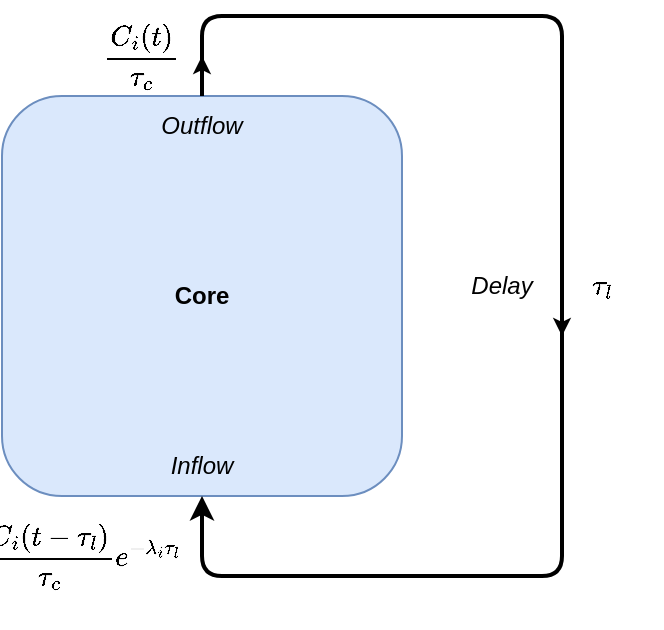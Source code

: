 <mxfile version="22.1.18" type="github">
  <diagram name="Page-1" id="P6eSRARk4GymKliJ5_BG">
    <mxGraphModel dx="1382" dy="744" grid="1" gridSize="10" guides="1" tooltips="1" connect="1" arrows="1" fold="1" page="1" pageScale="1" pageWidth="850" pageHeight="1100" math="1" shadow="0">
      <root>
        <mxCell id="0" />
        <mxCell id="1" parent="0" />
        <mxCell id="MbGP_hijEMX5W_ysb2KC-1" value="Core" style="rounded=1;whiteSpace=wrap;html=1;fontStyle=1;fillColor=#dae8fc;strokeColor=#6c8ebf;" parent="1" vertex="1">
          <mxGeometry x="280" y="240" width="200" height="200" as="geometry" />
        </mxCell>
        <mxCell id="MbGP_hijEMX5W_ysb2KC-3" value="&lt;div&gt;Outflow&lt;/div&gt;" style="text;html=1;strokeColor=none;fillColor=none;align=center;verticalAlign=middle;whiteSpace=wrap;rounded=0;fontStyle=2" parent="1" vertex="1">
          <mxGeometry x="350" y="240" width="60" height="30" as="geometry" />
        </mxCell>
        <mxCell id="MbGP_hijEMX5W_ysb2KC-4" value="Inflow" style="text;html=1;strokeColor=none;fillColor=none;align=center;verticalAlign=middle;whiteSpace=wrap;rounded=0;fontStyle=2" parent="1" vertex="1">
          <mxGeometry x="350" y="410" width="60" height="30" as="geometry" />
        </mxCell>
        <mxCell id="MbGP_hijEMX5W_ysb2KC-5" value="" style="endArrow=classic;html=1;rounded=1;exitX=0.5;exitY=0;exitDx=0;exitDy=0;entryX=0.5;entryY=1;entryDx=0;entryDy=0;curved=0;strokeWidth=2;" parent="1" source="MbGP_hijEMX5W_ysb2KC-3" target="MbGP_hijEMX5W_ysb2KC-4" edge="1">
          <mxGeometry width="50" height="50" relative="1" as="geometry">
            <mxPoint x="400" y="420" as="sourcePoint" />
            <mxPoint x="520" y="570" as="targetPoint" />
            <Array as="points">
              <mxPoint x="380" y="200" />
              <mxPoint x="560" y="200" />
              <mxPoint x="560" y="340" />
              <mxPoint x="560" y="480" />
              <mxPoint x="380" y="480" />
            </Array>
          </mxGeometry>
        </mxCell>
        <mxCell id="MbGP_hijEMX5W_ysb2KC-6" value="" style="endArrow=classic;html=1;rounded=0;exitX=0.5;exitY=0;exitDx=0;exitDy=0;" parent="1" source="MbGP_hijEMX5W_ysb2KC-3" edge="1">
          <mxGeometry width="50" height="50" relative="1" as="geometry">
            <mxPoint x="400" y="420" as="sourcePoint" />
            <mxPoint x="380" y="220" as="targetPoint" />
          </mxGeometry>
        </mxCell>
        <mxCell id="MbGP_hijEMX5W_ysb2KC-7" value="" style="endArrow=classic;html=1;rounded=0;" parent="1" edge="1">
          <mxGeometry width="50" height="50" relative="1" as="geometry">
            <mxPoint x="560" y="260" as="sourcePoint" />
            <mxPoint x="560" y="360" as="targetPoint" />
          </mxGeometry>
        </mxCell>
        <mxCell id="MbGP_hijEMX5W_ysb2KC-8" value="$$\frac{C_i(t)}{\tau_c}$$" style="text;html=1;strokeColor=none;fillColor=none;align=center;verticalAlign=middle;whiteSpace=wrap;rounded=0;" parent="1" vertex="1">
          <mxGeometry x="320" y="200" width="60" height="40" as="geometry" />
        </mxCell>
        <mxCell id="MbGP_hijEMX5W_ysb2KC-9" value="&lt;div&gt;$$\frac{C_i(t-\tau_l)}{\tau_c}e^{-\lambda_i \tau_l}$$&lt;/div&gt;" style="text;html=1;strokeColor=none;fillColor=none;align=center;verticalAlign=middle;whiteSpace=wrap;rounded=0;" parent="1" vertex="1">
          <mxGeometry x="290" y="450" width="60" height="40" as="geometry" />
        </mxCell>
        <mxCell id="MbGP_hijEMX5W_ysb2KC-10" value="Delay" style="text;html=1;strokeColor=none;fillColor=none;align=center;verticalAlign=middle;whiteSpace=wrap;rounded=0;fontStyle=2" parent="1" vertex="1">
          <mxGeometry x="500" y="320" width="60" height="30" as="geometry" />
        </mxCell>
        <mxCell id="MbGP_hijEMX5W_ysb2KC-11" value="$$\tau_l$$" style="text;html=1;strokeColor=none;fillColor=none;align=center;verticalAlign=middle;whiteSpace=wrap;rounded=0;fontStyle=2" parent="1" vertex="1">
          <mxGeometry x="550" y="320" width="60" height="30" as="geometry" />
        </mxCell>
      </root>
    </mxGraphModel>
  </diagram>
</mxfile>
